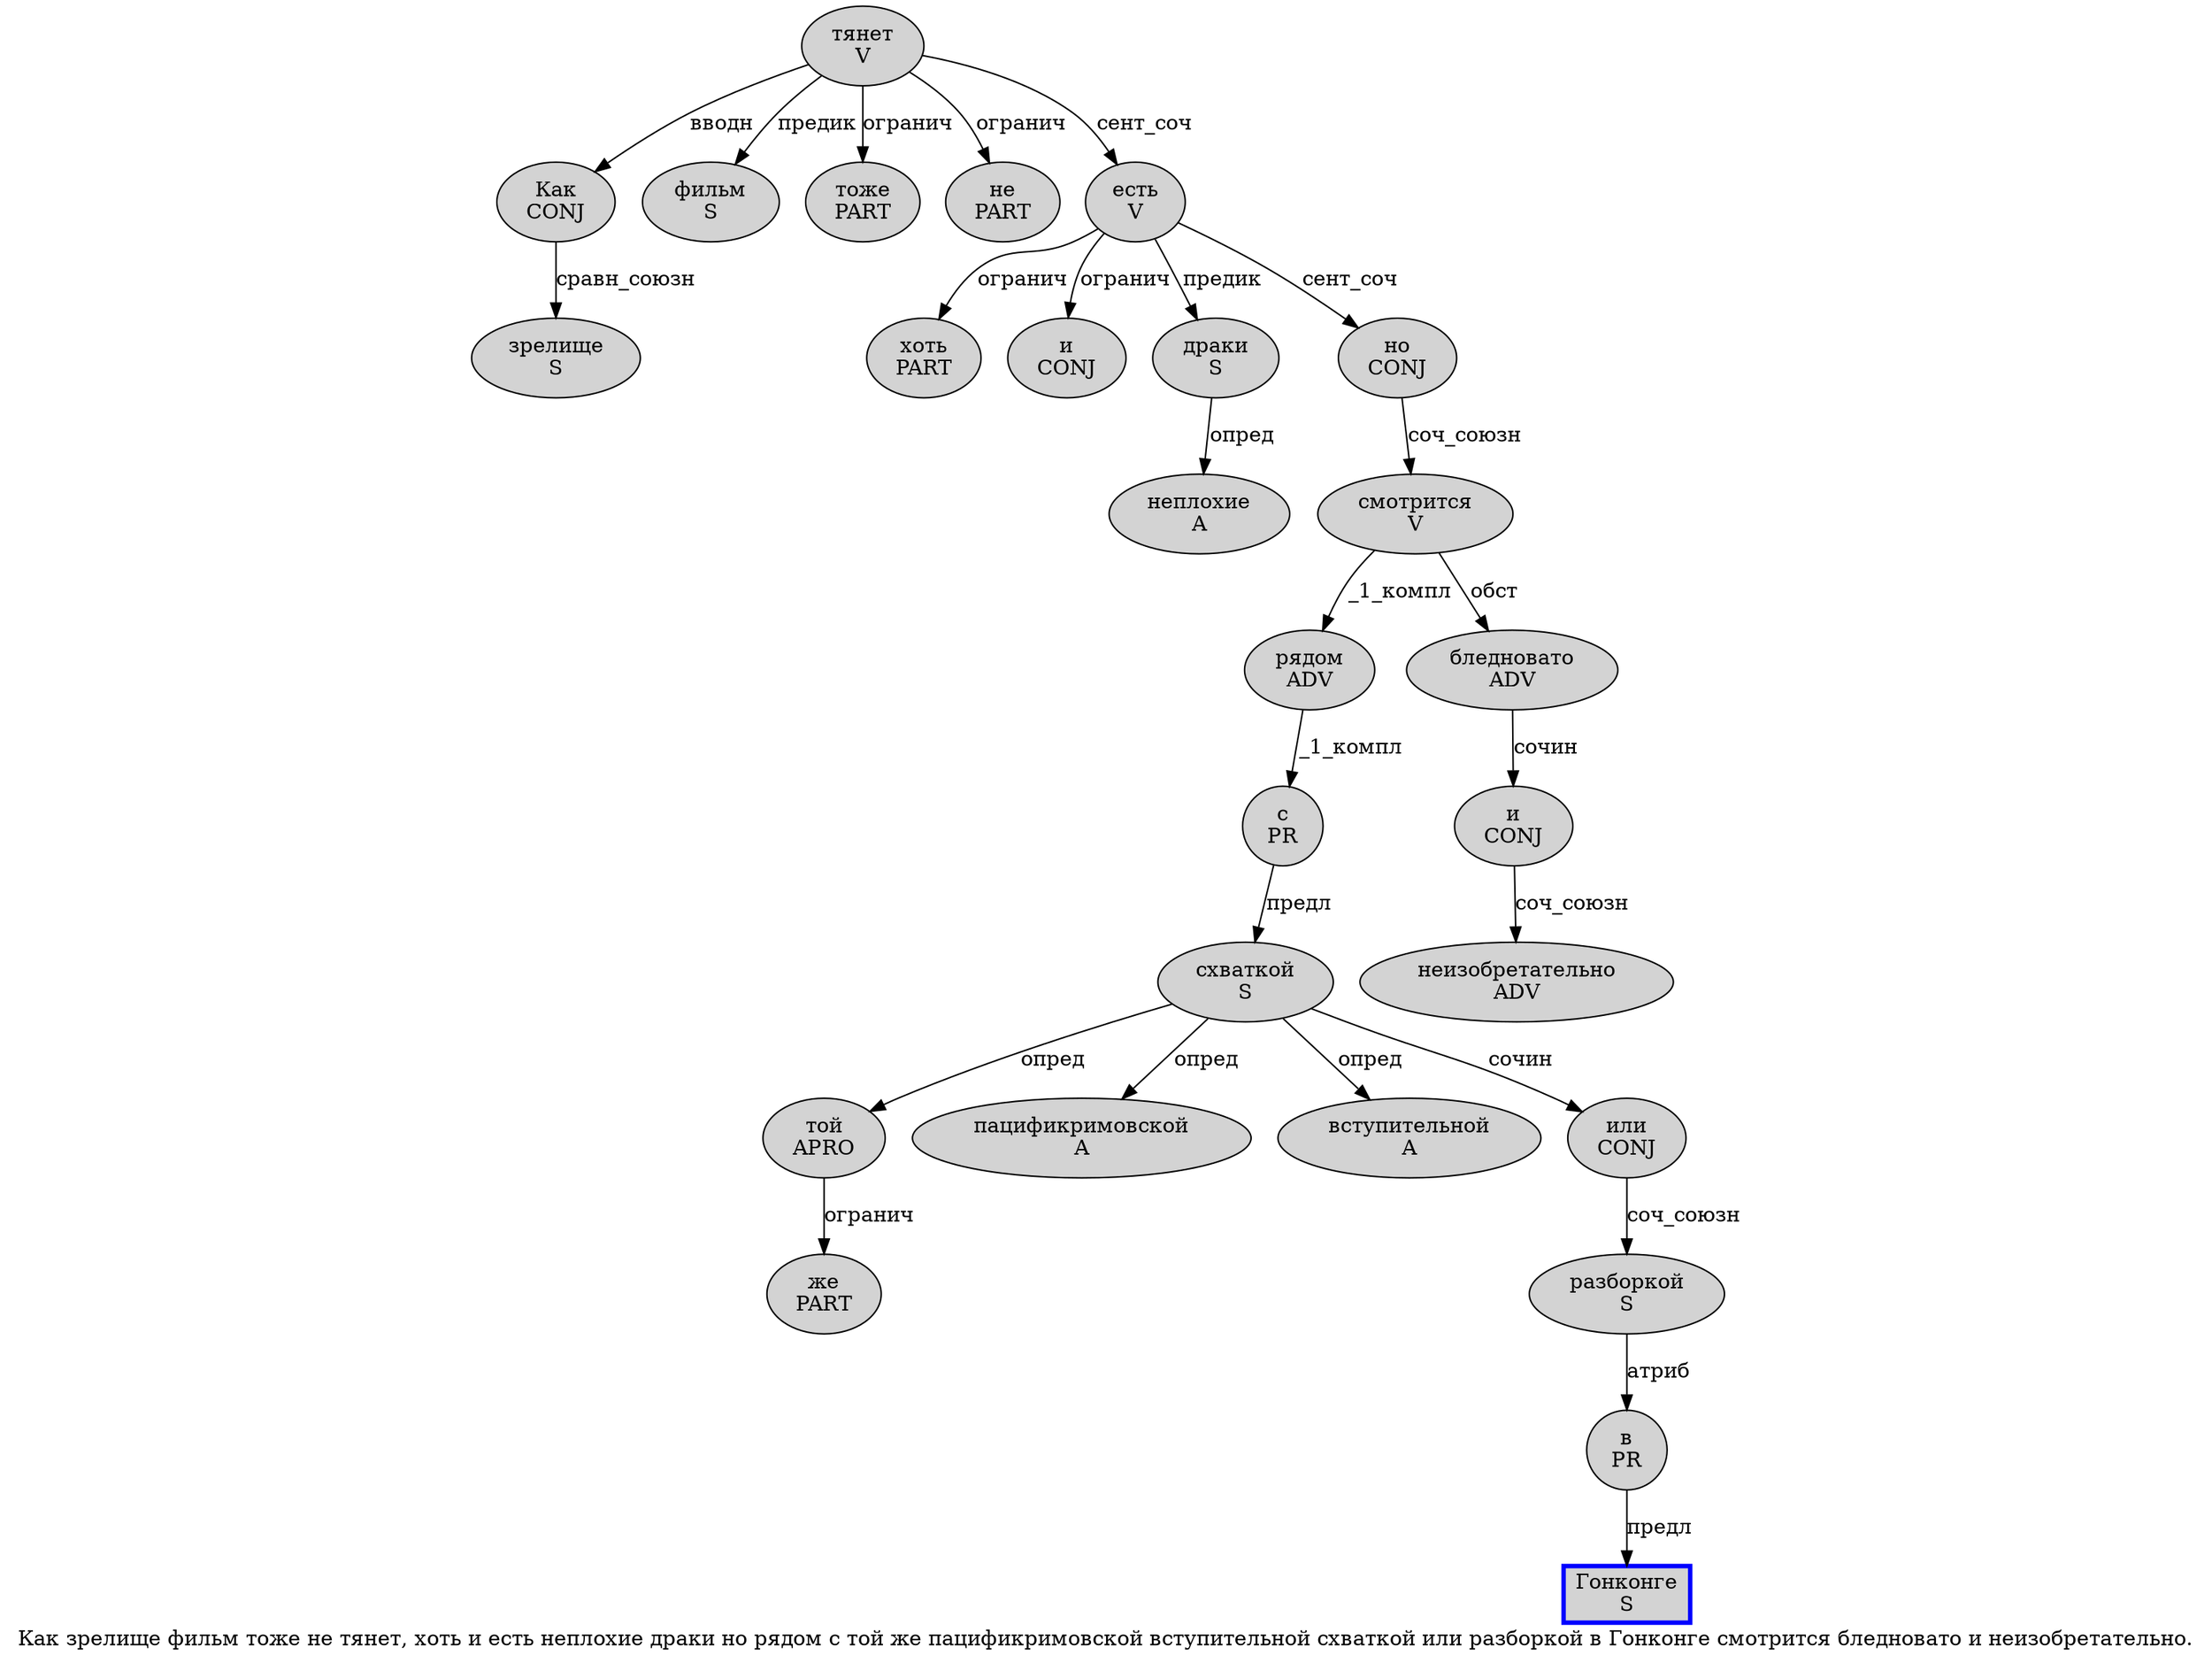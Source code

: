 digraph SENTENCE_4988 {
	graph [label="Как зрелище фильм тоже не тянет, хоть и есть неплохие драки но рядом с той же пацификримовской вступительной схваткой или разборкой в Гонконге смотрится бледновато и неизобретательно."]
	node [style=filled]
		0 [label="Как
CONJ" color="" fillcolor=lightgray penwidth=1 shape=ellipse]
		1 [label="зрелище
S" color="" fillcolor=lightgray penwidth=1 shape=ellipse]
		2 [label="фильм
S" color="" fillcolor=lightgray penwidth=1 shape=ellipse]
		3 [label="тоже
PART" color="" fillcolor=lightgray penwidth=1 shape=ellipse]
		4 [label="не
PART" color="" fillcolor=lightgray penwidth=1 shape=ellipse]
		5 [label="тянет
V" color="" fillcolor=lightgray penwidth=1 shape=ellipse]
		7 [label="хоть
PART" color="" fillcolor=lightgray penwidth=1 shape=ellipse]
		8 [label="и
CONJ" color="" fillcolor=lightgray penwidth=1 shape=ellipse]
		9 [label="есть
V" color="" fillcolor=lightgray penwidth=1 shape=ellipse]
		10 [label="неплохие
A" color="" fillcolor=lightgray penwidth=1 shape=ellipse]
		11 [label="драки
S" color="" fillcolor=lightgray penwidth=1 shape=ellipse]
		12 [label="но
CONJ" color="" fillcolor=lightgray penwidth=1 shape=ellipse]
		13 [label="рядом
ADV" color="" fillcolor=lightgray penwidth=1 shape=ellipse]
		14 [label="с
PR" color="" fillcolor=lightgray penwidth=1 shape=ellipse]
		15 [label="той
APRO" color="" fillcolor=lightgray penwidth=1 shape=ellipse]
		16 [label="же
PART" color="" fillcolor=lightgray penwidth=1 shape=ellipse]
		17 [label="пацификримовской
A" color="" fillcolor=lightgray penwidth=1 shape=ellipse]
		18 [label="вступительной
A" color="" fillcolor=lightgray penwidth=1 shape=ellipse]
		19 [label="схваткой
S" color="" fillcolor=lightgray penwidth=1 shape=ellipse]
		20 [label="или
CONJ" color="" fillcolor=lightgray penwidth=1 shape=ellipse]
		21 [label="разборкой
S" color="" fillcolor=lightgray penwidth=1 shape=ellipse]
		22 [label="в
PR" color="" fillcolor=lightgray penwidth=1 shape=ellipse]
		23 [label="Гонконге
S" color=blue fillcolor=lightgray penwidth=3 shape=box]
		24 [label="смотрится
V" color="" fillcolor=lightgray penwidth=1 shape=ellipse]
		25 [label="бледновато
ADV" color="" fillcolor=lightgray penwidth=1 shape=ellipse]
		26 [label="и
CONJ" color="" fillcolor=lightgray penwidth=1 shape=ellipse]
		27 [label="неизобретательно
ADV" color="" fillcolor=lightgray penwidth=1 shape=ellipse]
			9 -> 7 [label="огранич"]
			9 -> 8 [label="огранич"]
			9 -> 11 [label="предик"]
			9 -> 12 [label="сент_соч"]
			19 -> 15 [label="опред"]
			19 -> 17 [label="опред"]
			19 -> 18 [label="опред"]
			19 -> 20 [label="сочин"]
			15 -> 16 [label="огранич"]
			22 -> 23 [label="предл"]
			13 -> 14 [label="_1_компл"]
			24 -> 13 [label="_1_компл"]
			24 -> 25 [label="обст"]
			20 -> 21 [label="соч_союзн"]
			5 -> 0 [label="вводн"]
			5 -> 2 [label="предик"]
			5 -> 3 [label="огранич"]
			5 -> 4 [label="огранич"]
			5 -> 9 [label="сент_соч"]
			0 -> 1 [label="сравн_союзн"]
			12 -> 24 [label="соч_союзн"]
			26 -> 27 [label="соч_союзн"]
			25 -> 26 [label="сочин"]
			14 -> 19 [label="предл"]
			11 -> 10 [label="опред"]
			21 -> 22 [label="атриб"]
}